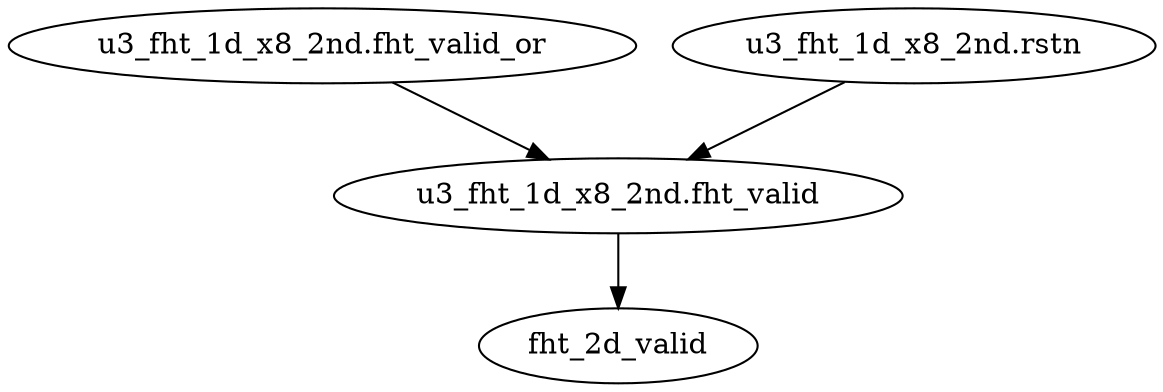 strict digraph "" {
	"u3_fht_1d_x8_2nd.fht_valid"	 [complexity=0,
		importance=0.00680861722121,
		rank=0.0];
	fht_2d_valid	 [complexity=0,
		importance=0.00321267823586,
		rank=0.0];
	"u3_fht_1d_x8_2nd.fht_valid" -> fht_2d_valid;
	"u3_fht_1d_x8_2nd.fht_valid_or"	 [complexity=2,
		importance=0.0111201188798,
		rank=0.00556005943989];
	"u3_fht_1d_x8_2nd.fht_valid_or" -> "u3_fht_1d_x8_2nd.fht_valid";
	"u3_fht_1d_x8_2nd.rstn"	 [complexity=1,
		importance=0.0152678728653,
		rank=0.0152678728653];
	"u3_fht_1d_x8_2nd.rstn" -> "u3_fht_1d_x8_2nd.fht_valid";
}
